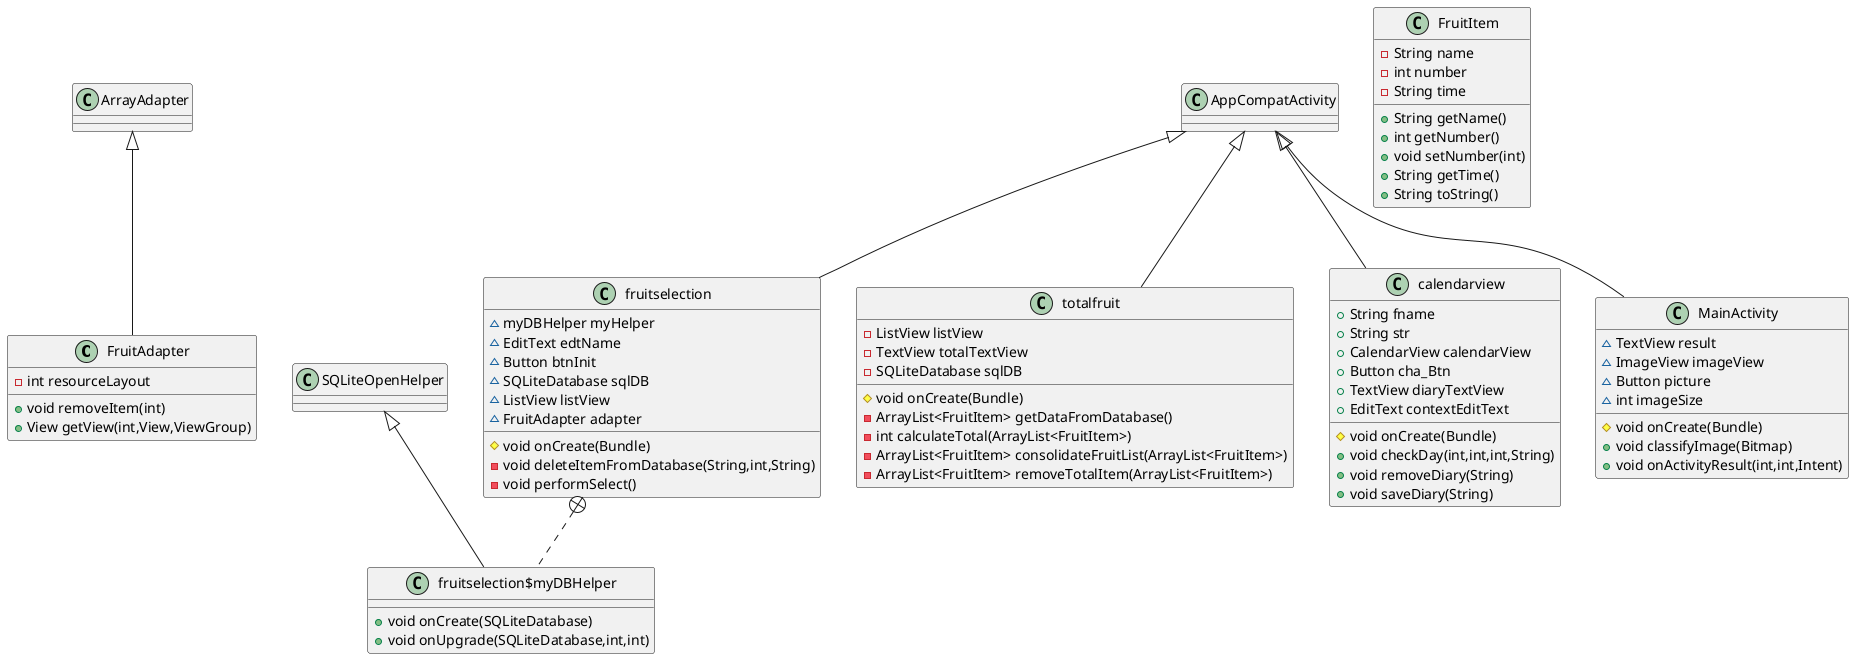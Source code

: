 @startuml
class FruitAdapter {
- int resourceLayout
+ void removeItem(int)
+ View getView(int,View,ViewGroup)
}
class fruitselection {
~ myDBHelper myHelper
~ EditText edtName
~ Button btnInit
~ SQLiteDatabase sqlDB
~ ListView listView
~ FruitAdapter adapter
# void onCreate(Bundle)
- void deleteItemFromDatabase(String,int,String)
- void performSelect()
}
class fruitselection$myDBHelper {
+ void onCreate(SQLiteDatabase)
+ void onUpgrade(SQLiteDatabase,int,int)
}
class totalfruit {
- ListView listView
- TextView totalTextView
- SQLiteDatabase sqlDB
# void onCreate(Bundle)
- ArrayList<FruitItem> getDataFromDatabase()
- int calculateTotal(ArrayList<FruitItem>)
- ArrayList<FruitItem> consolidateFruitList(ArrayList<FruitItem>)
- ArrayList<FruitItem> removeTotalItem(ArrayList<FruitItem>)
}
class FruitItem {
- String name
- int number
- String time
+ String getName()
+ int getNumber()
+ void setNumber(int)
+ String getTime()
+ String toString()
}
class calendarview {
+ String fname
+ String str
+ CalendarView calendarView
+ Button cha_Btn
+ TextView diaryTextView
+ EditText contextEditText
# void onCreate(Bundle)
+ void checkDay(int,int,int,String)
+ void removeDiary(String)
+ void saveDiary(String)
}
class MainActivity {
~ TextView result
~ ImageView imageView
~ Button picture
~ int imageSize
# void onCreate(Bundle)
+ void classifyImage(Bitmap)
+ void onActivityResult(int,int,Intent)
}


ArrayAdapter <|-- FruitAdapter
AppCompatActivity <|-- fruitselection
fruitselection +.. fruitselection$myDBHelper
SQLiteOpenHelper <|-- fruitselection$myDBHelper
AppCompatActivity <|-- totalfruit
AppCompatActivity <|-- calendarview
AppCompatActivity <|-- MainActivity
@enduml
